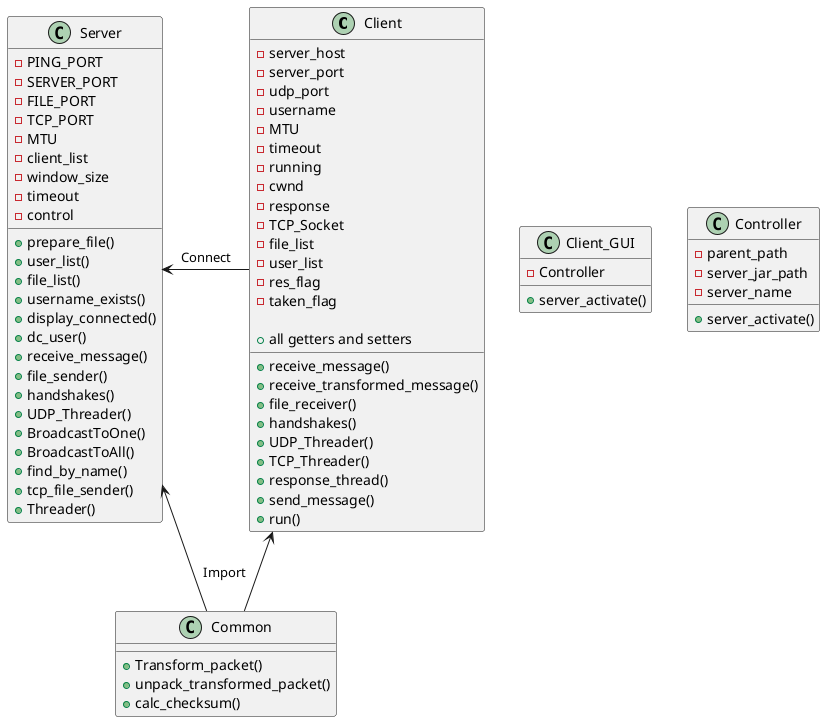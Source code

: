 @startuml
class Client
class Server
class Common
class Client_GUI
class Controller


class Client{
- server_host
- server_port
- udp_port
- username
- MTU
- timeout
- running
- cwnd
- response
- TCP_Socket
- file_list
- user_list
- res_flag
- taken_flag

+ all getters and setters

+ receive_message()
+ receive_transformed_message()
+ file_receiver()
+ handshakes()
+ UDP_Threader()
+ TCP_Threader()
+ response_thread()
+ send_message()
+ run()
}
class Common{

+ Transform_packet()
+ unpack_transformed_packet()
+ calc_checksum()

}

class Client_GUI{
- Controller
+ server_activate()
}

class Controller{
- parent_path
- server_jar_path
- server_name
+ server_activate()
}

class Server{
- PING_PORT
- SERVER_PORT
- FILE_PORT
- TCP_PORT
- MTU
- client_list
- window_size
- timeout
- control

+ prepare_file()
+ user_list()
+ file_list()
+ username_exists()
+ display_connected()
+ dc_user()
+ receive_message()
+ file_sender()
+ handshakes()
+ UDP_Threader()
+ BroadcastToOne()
+ BroadcastToAll()
+ find_by_name()
+ tcp_file_sender()
+ Threader()

}
Server <- Client : Connect
Server <--Common : "  Import"
Client <--Common

@enduml